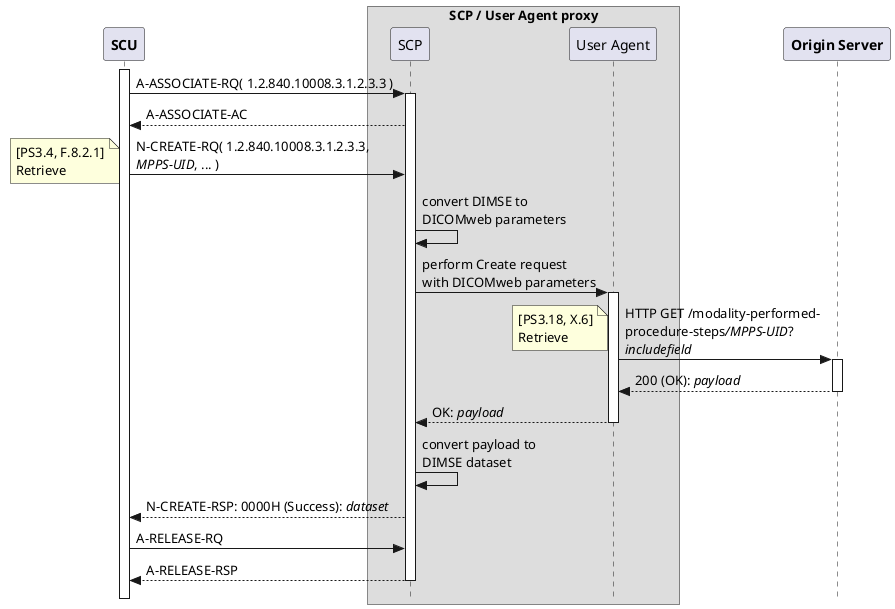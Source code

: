 @startuml SCP-UA Proxy
!pragma teoz true
skinparam style strictuml
hide footbox

participant "**SCU**" as SCU
box SCP / User Agent proxy
  participant "SCP" as SCP
  participant "User Agent" as UA
end box
participant "**Origin Server**" as OS

activate SCU
SCU -> SCP: A-ASSOCIATE-RQ( 1.2.840.10008.3.1.2.3.3 )
activate SCP
SCU <-- SCP: A-ASSOCIATE-AC
SCU -> SCP: N-CREATE-RQ( 1.2.840.10008.3.1.2.3.3,\n//MPPS-UID//, ... )
note left: [PS3.4, F.8.2.1]\nRetrieve
SCP -> SCP: convert DIMSE to\nDICOMweb parameters
SCP -> UA: perform Create request\nwith DICOMweb parameters
activate UA
UA -> OS: HTTP GET /modality-performed-\nprocedure-steps///MPPS-UID//?\n//includefield//
activate OS
note left: [PS3.18, X.6]\nRetrieve
UA <-- OS: 200 (OK): <i>payload
deactivate OS
SCP <-- UA: OK: <i>payload
deactivate UA
SCP -> SCP: convert payload to\nDIMSE dataset
SCU <-- SCP: N-CREATE-RSP: 0000H (Success): <i>dataset
SCU -> SCP: A-RELEASE-RQ
SCU <-- SCP: A-RELEASE-RSP
deactivate SCP